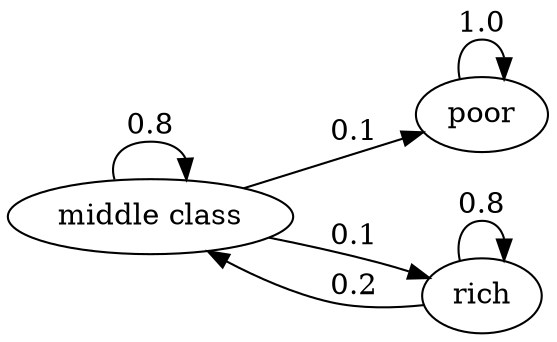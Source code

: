 digraph G{
    rankdir=LR;
    "poor" -> "poor" [label = "1.0"];
    "middle class" -> "poor" [label = "0.1"];
    "middle class" -> "middle class" [label = "0.8"];
    "middle class" -> "rich" [label = "0.1"];
    "rich" -> "middle class" [label = "0.2"];
    "rich" -> "rich" [label = "0.8"];
}

